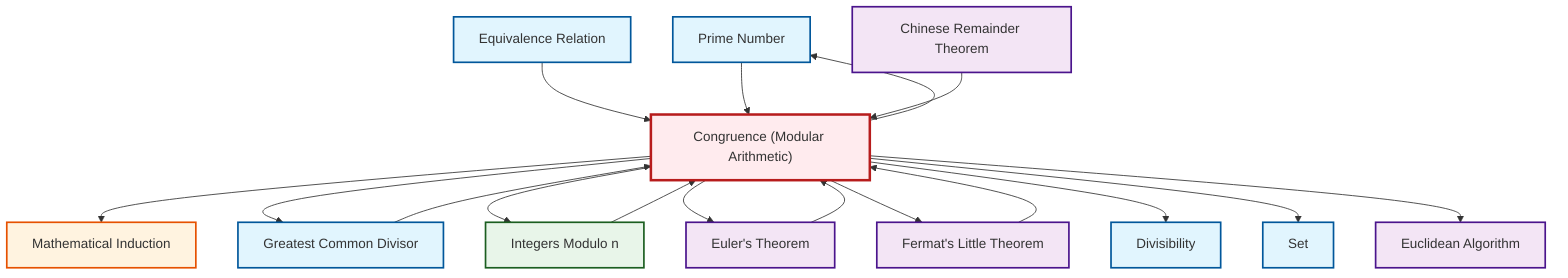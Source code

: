 graph TD
    classDef definition fill:#e1f5fe,stroke:#01579b,stroke-width:2px
    classDef theorem fill:#f3e5f5,stroke:#4a148c,stroke-width:2px
    classDef axiom fill:#fff3e0,stroke:#e65100,stroke-width:2px
    classDef example fill:#e8f5e9,stroke:#1b5e20,stroke-width:2px
    classDef current fill:#ffebee,stroke:#b71c1c,stroke-width:3px
    def-prime["Prime Number"]:::definition
    thm-fermat-little["Fermat's Little Theorem"]:::theorem
    ex-quotient-integers-mod-n["Integers Modulo n"]:::example
    def-congruence["Congruence (Modular Arithmetic)"]:::definition
    def-gcd["Greatest Common Divisor"]:::definition
    def-equivalence-relation["Equivalence Relation"]:::definition
    ax-induction["Mathematical Induction"]:::axiom
    thm-euclidean-algorithm["Euclidean Algorithm"]:::theorem
    thm-chinese-remainder["Chinese Remainder Theorem"]:::theorem
    thm-euler["Euler's Theorem"]:::theorem
    def-set["Set"]:::definition
    def-divisibility["Divisibility"]:::definition
    def-congruence --> ax-induction
    def-equivalence-relation --> def-congruence
    def-prime --> def-congruence
    thm-chinese-remainder --> def-congruence
    def-congruence --> def-gcd
    def-congruence --> def-prime
    def-congruence --> ex-quotient-integers-mod-n
    def-congruence --> thm-euler
    def-congruence --> thm-fermat-little
    thm-fermat-little --> def-congruence
    ex-quotient-integers-mod-n --> def-congruence
    thm-euler --> def-congruence
    def-gcd --> def-congruence
    def-congruence --> def-divisibility
    def-congruence --> def-set
    def-congruence --> thm-euclidean-algorithm
    class def-congruence current